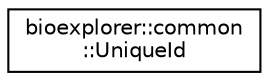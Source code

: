 digraph "Graphical Class Hierarchy"
{
 // LATEX_PDF_SIZE
  edge [fontname="Helvetica",fontsize="10",labelfontname="Helvetica",labelfontsize="10"];
  node [fontname="Helvetica",fontsize="10",shape=record];
  rankdir="LR";
  Node0 [label="bioexplorer::common\l::UniqueId",height=0.2,width=0.4,color="black", fillcolor="white", style="filled",URL="$d0/dbd/classbioexplorer_1_1common_1_1UniqueId.html",tooltip="The UniqueID class provides a way to get a unique identifier accross the application."];
}
